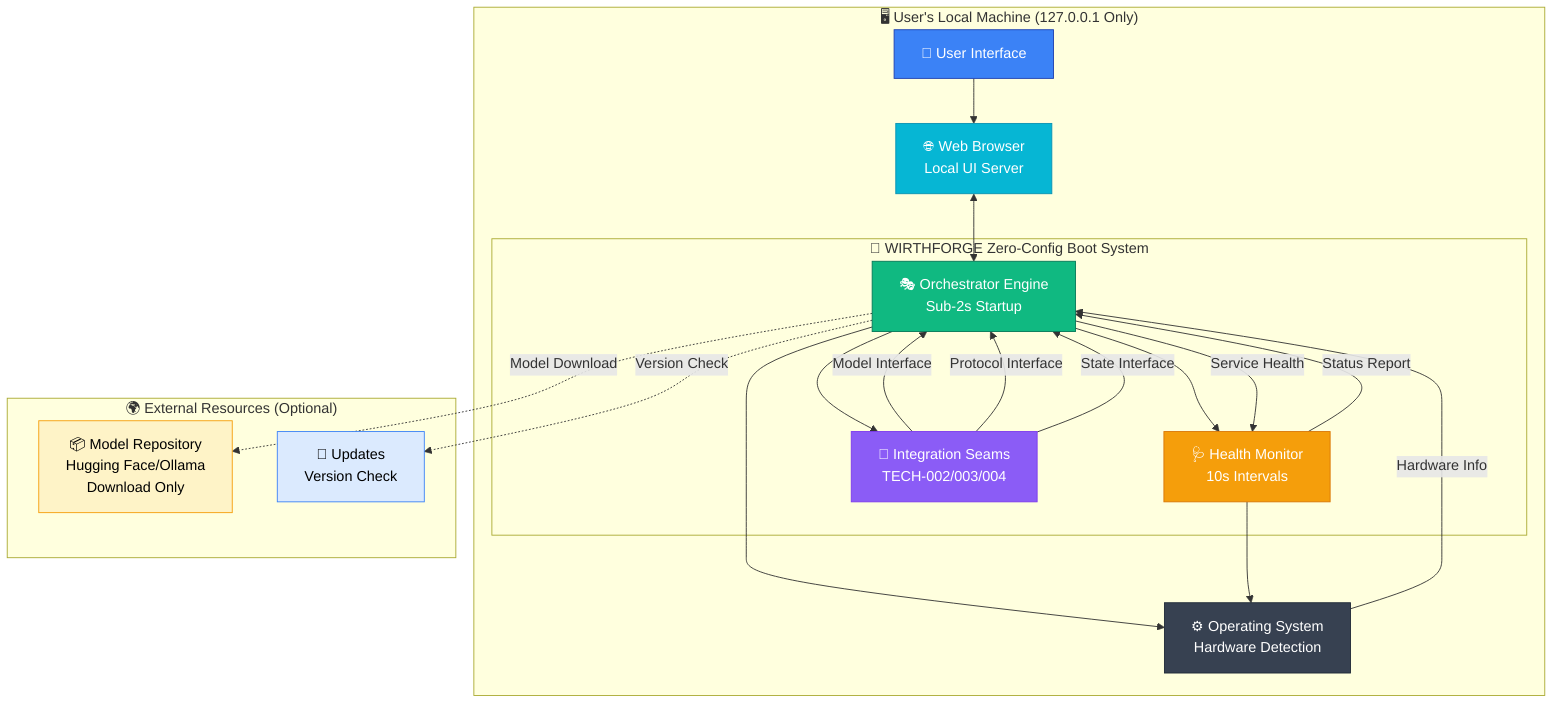 graph TB
    subgraph "🖥️ User's Local Machine (127.0.0.1 Only)"
        U[👤 User Interface]
        subgraph "🚀 WIRTHFORGE Zero-Config Boot System"
            WF[🎭 Orchestrator Engine<br/>Sub-2s Startup]
            HM[🩺 Health Monitor<br/>10s Intervals]
            IS[🔌 Integration Seams<br/>TECH-002/003/004]
        end
        B[🌐 Web Browser<br/>Local UI Server]
        OS[⚙️ Operating System<br/>Hardware Detection]
    end
    
    subgraph "🌍 External Resources (Optional)"
        MR[📦 Model Repository<br/>Hugging Face/Ollama<br/>Download Only]
        UP[🔄 Updates<br/>Version Check]
    end
    
    %% User interactions
    U --> B
    B <--> WF
    
    %% System architecture
    WF --> HM
    WF --> IS
    WF --> OS
    HM --> OS
    
    %% External connections (download only)
    WF -.->|Model Download| MR
    WF -.->|Version Check| UP
    
    %% Boot sequence flow
    OS -->|Hardware Info| WF
    WF -->|Service Health| HM
    HM -->|Status Report| WF
    
    %% Integration points
    IS -->|Model Interface| WF
    IS -->|Protocol Interface| WF
    IS -->|State Interface| WF
    
    %% Styling with WIRTHFORGE colors
    style U fill:#3B82F6,stroke:#1E40AF,color:#FFF
    style WF fill:#10B981,stroke:#047857,color:#FFF
    style HM fill:#F59E0B,stroke:#D97706,color:#FFF
    style IS fill:#8B5CF6,stroke:#7C3AED,color:#FFF
    style B fill:#06B6D4,stroke:#0891B2,color:#FFF
    style OS fill:#374151,stroke:#1F2937,color:#FFF
    style MR fill:#FEF3C7,stroke:#F59E0B,color:#000
    style UP fill:#DBEAFE,stroke:#3B82F6,color:#000
    
    %% Performance annotations
    classDef performance fill:#065F46,stroke:#10B981,color:#FFF
    class WF,HM performance
